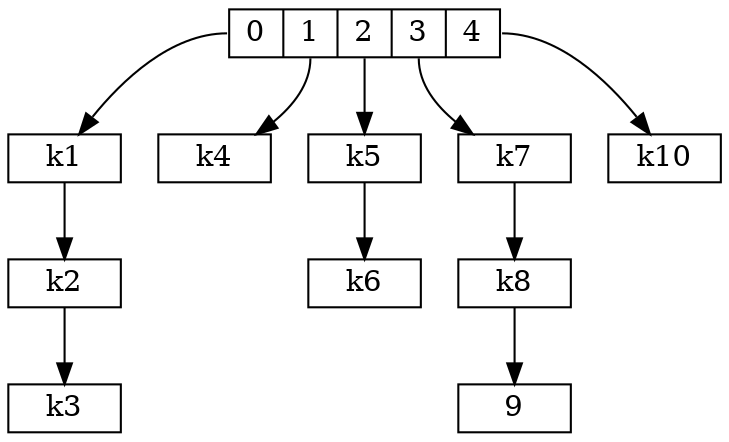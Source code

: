 digraph ht {
    node [shape = record, height=.1];

    ht[label = "<f0> 0|<f1> 1|<f2> 2|<f3> 3|<f4> 4"];

    ht:f0 -> k1 -> k2 -> k3
    ht:f1 -> k4
    ht:f2 -> k5 -> k6
    ht:f3 -> k7 -> k8 -> 9
    ht:f4 -> k10

}